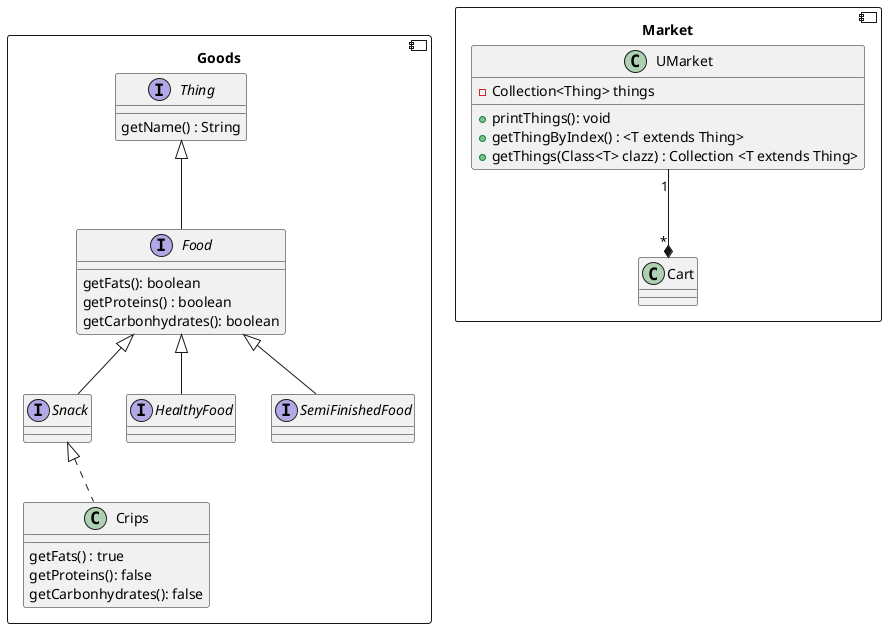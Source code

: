 @startuml
'https://plantuml.com/class-diagram
component Goods{
    interface Thing {
    getName() : String
    }
    interface Food extends Thing {
    getFats(): boolean
    getProteins() : boolean
    getCarbonhydrates(): boolean
    }

    interface Snack extends Food
    interface HealthyFood extends Food
    interface SemiFinishedFood extends Food

    class Crips implements Snack {
    getFats() : true
    getProteins(): false
    getCarbonhydrates(): false
    }
}
component Market{
    class UMarket {
        - Collection<Thing> things
        + printThings(): void
        + getThingByIndex() : <T extends Thing>
        + getThings(Class<T> clazz) : Collection <T extends Thing>
    }
    class Cart
    UMarket "1" --* "*"Cart

}
@enduml